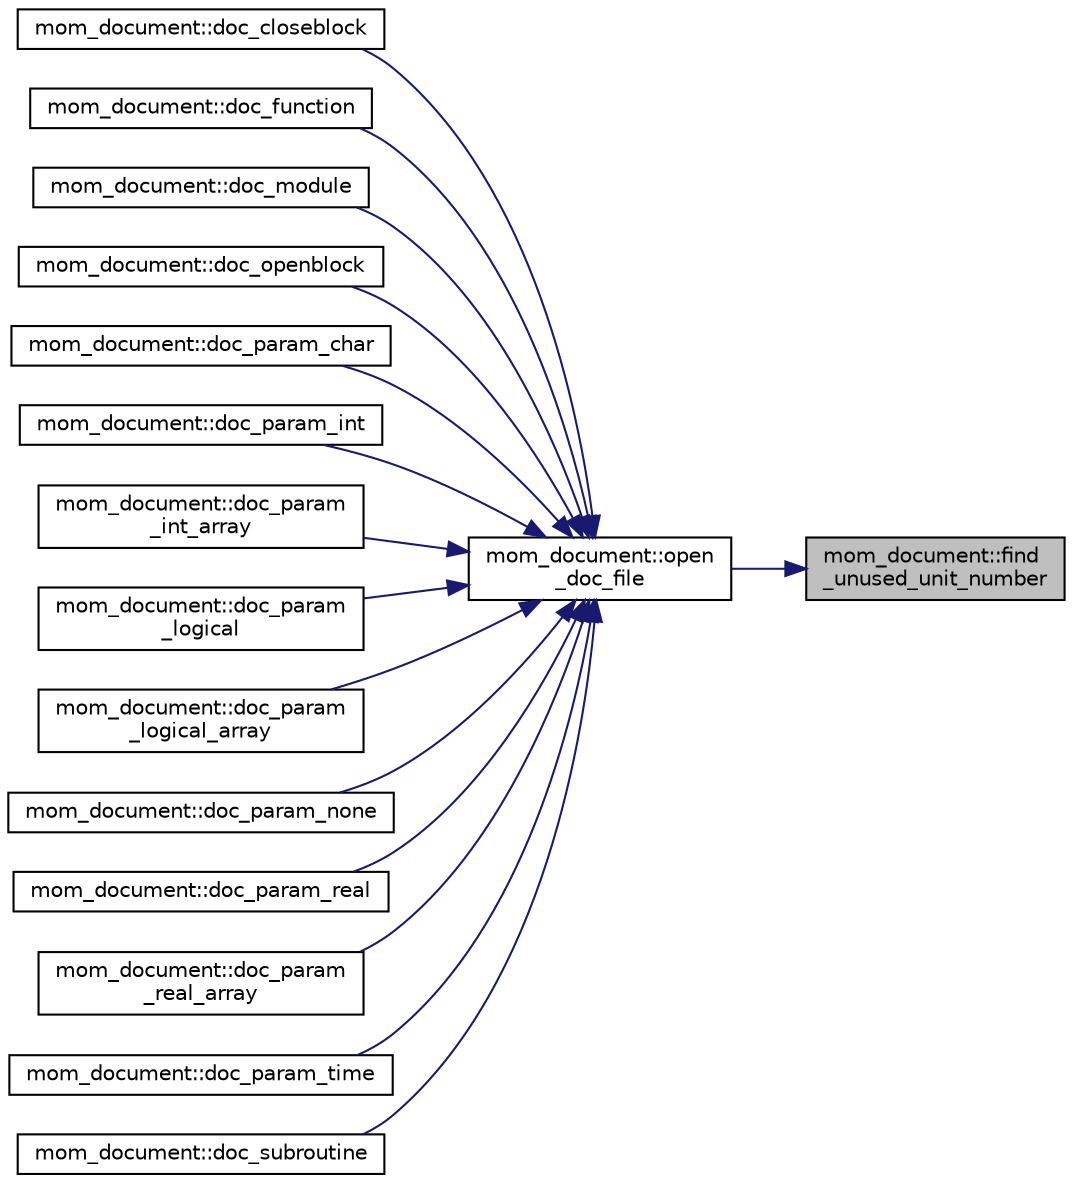 digraph "mom_document::find_unused_unit_number"
{
 // INTERACTIVE_SVG=YES
 // LATEX_PDF_SIZE
  edge [fontname="Helvetica",fontsize="10",labelfontname="Helvetica",labelfontsize="10"];
  node [fontname="Helvetica",fontsize="10",shape=record];
  rankdir="RL";
  Node1 [label="mom_document::find\l_unused_unit_number",height=0.2,width=0.4,color="black", fillcolor="grey75", style="filled", fontcolor="black",tooltip="Find an unused unit number, returning >0 if found, and triggering a FATAL error if not."];
  Node1 -> Node2 [dir="back",color="midnightblue",fontsize="10",style="solid",fontname="Helvetica"];
  Node2 [label="mom_document::open\l_doc_file",height=0.2,width=0.4,color="black", fillcolor="white", style="filled",URL="$namespacemom__document.html#aab976b6c6c9c01833438d217fca228a4",tooltip="This subroutine allocates and populates a structure that controls where the documentation occurs and ..."];
  Node2 -> Node3 [dir="back",color="midnightblue",fontsize="10",style="solid",fontname="Helvetica"];
  Node3 [label="mom_document::doc_closeblock",height=0.2,width=0.4,color="black", fillcolor="white", style="filled",URL="$namespacemom__document.html#a058916aee316efa7a6484b3bb1d3f3df",tooltip="This subroutine handles documentation for closing a parameter block."];
  Node2 -> Node4 [dir="back",color="midnightblue",fontsize="10",style="solid",fontname="Helvetica"];
  Node4 [label="mom_document::doc_function",height=0.2,width=0.4,color="black", fillcolor="white", style="filled",URL="$namespacemom__document.html#a69dd076650308c992b1e19967804902a",tooltip="This subroutine handles the function documentation."];
  Node2 -> Node5 [dir="back",color="midnightblue",fontsize="10",style="solid",fontname="Helvetica"];
  Node5 [label="mom_document::doc_module",height=0.2,width=0.4,color="black", fillcolor="white", style="filled",URL="$namespacemom__document.html#a29ab772c411aedcc137942020c1ee042",tooltip="This subroutine handles the module documentation."];
  Node2 -> Node6 [dir="back",color="midnightblue",fontsize="10",style="solid",fontname="Helvetica"];
  Node6 [label="mom_document::doc_openblock",height=0.2,width=0.4,color="black", fillcolor="white", style="filled",URL="$namespacemom__document.html#ada55c6a65638e04d2b550f419aafa929",tooltip="This subroutine handles documentation for opening a parameter block."];
  Node2 -> Node7 [dir="back",color="midnightblue",fontsize="10",style="solid",fontname="Helvetica"];
  Node7 [label="mom_document::doc_param_char",height=0.2,width=0.4,color="black", fillcolor="white", style="filled",URL="$namespacemom__document.html#a229adca02cf2d0a89aa8f6d04eb9f4a9",tooltip="This subroutine handles parameter documentation for character strings."];
  Node2 -> Node8 [dir="back",color="midnightblue",fontsize="10",style="solid",fontname="Helvetica"];
  Node8 [label="mom_document::doc_param_int",height=0.2,width=0.4,color="black", fillcolor="white", style="filled",URL="$namespacemom__document.html#a73f11af8cd30ba919e5ed656939d602b",tooltip="This subroutine handles parameter documentation for integers."];
  Node2 -> Node9 [dir="back",color="midnightblue",fontsize="10",style="solid",fontname="Helvetica"];
  Node9 [label="mom_document::doc_param\l_int_array",height=0.2,width=0.4,color="black", fillcolor="white", style="filled",URL="$namespacemom__document.html#a4a7bc631327cb9b529c2bb0e1595a914",tooltip="This subroutine handles parameter documentation for arrays of integers."];
  Node2 -> Node10 [dir="back",color="midnightblue",fontsize="10",style="solid",fontname="Helvetica"];
  Node10 [label="mom_document::doc_param\l_logical",height=0.2,width=0.4,color="black", fillcolor="white", style="filled",URL="$namespacemom__document.html#ac2c836b7249384e076d12f62d5e5c1c4",tooltip="This subroutine handles parameter documentation for logicals."];
  Node2 -> Node11 [dir="back",color="midnightblue",fontsize="10",style="solid",fontname="Helvetica"];
  Node11 [label="mom_document::doc_param\l_logical_array",height=0.2,width=0.4,color="black", fillcolor="white", style="filled",URL="$namespacemom__document.html#a32807c0c2fe23659ceae07dd92816151",tooltip="This subroutine handles parameter documentation for arrays of logicals."];
  Node2 -> Node12 [dir="back",color="midnightblue",fontsize="10",style="solid",fontname="Helvetica"];
  Node12 [label="mom_document::doc_param_none",height=0.2,width=0.4,color="black", fillcolor="white", style="filled",URL="$namespacemom__document.html#ab6438889d6e98b10d8c42d5ff6b00ef8",tooltip="This subroutine handles parameter documentation with no value."];
  Node2 -> Node13 [dir="back",color="midnightblue",fontsize="10",style="solid",fontname="Helvetica"];
  Node13 [label="mom_document::doc_param_real",height=0.2,width=0.4,color="black", fillcolor="white", style="filled",URL="$namespacemom__document.html#a350768d3604d8071328248457cff3b7c",tooltip="This subroutine handles parameter documentation for reals."];
  Node2 -> Node14 [dir="back",color="midnightblue",fontsize="10",style="solid",fontname="Helvetica"];
  Node14 [label="mom_document::doc_param\l_real_array",height=0.2,width=0.4,color="black", fillcolor="white", style="filled",URL="$namespacemom__document.html#ae4b7c9070b5a4be36cb73f173fa82acd",tooltip="This subroutine handles parameter documentation for arrays of reals."];
  Node2 -> Node15 [dir="back",color="midnightblue",fontsize="10",style="solid",fontname="Helvetica"];
  Node15 [label="mom_document::doc_param_time",height=0.2,width=0.4,color="black", fillcolor="white", style="filled",URL="$namespacemom__document.html#ad177f77e0339348bdce9602dac1fc6db",tooltip="This subroutine handles parameter documentation for time-type variables."];
  Node2 -> Node16 [dir="back",color="midnightblue",fontsize="10",style="solid",fontname="Helvetica"];
  Node16 [label="mom_document::doc_subroutine",height=0.2,width=0.4,color="black", fillcolor="white", style="filled",URL="$namespacemom__document.html#ab7020ae92729a51ce8915cd1f080bb14",tooltip="This subroutine handles the subroutine documentation."];
}

